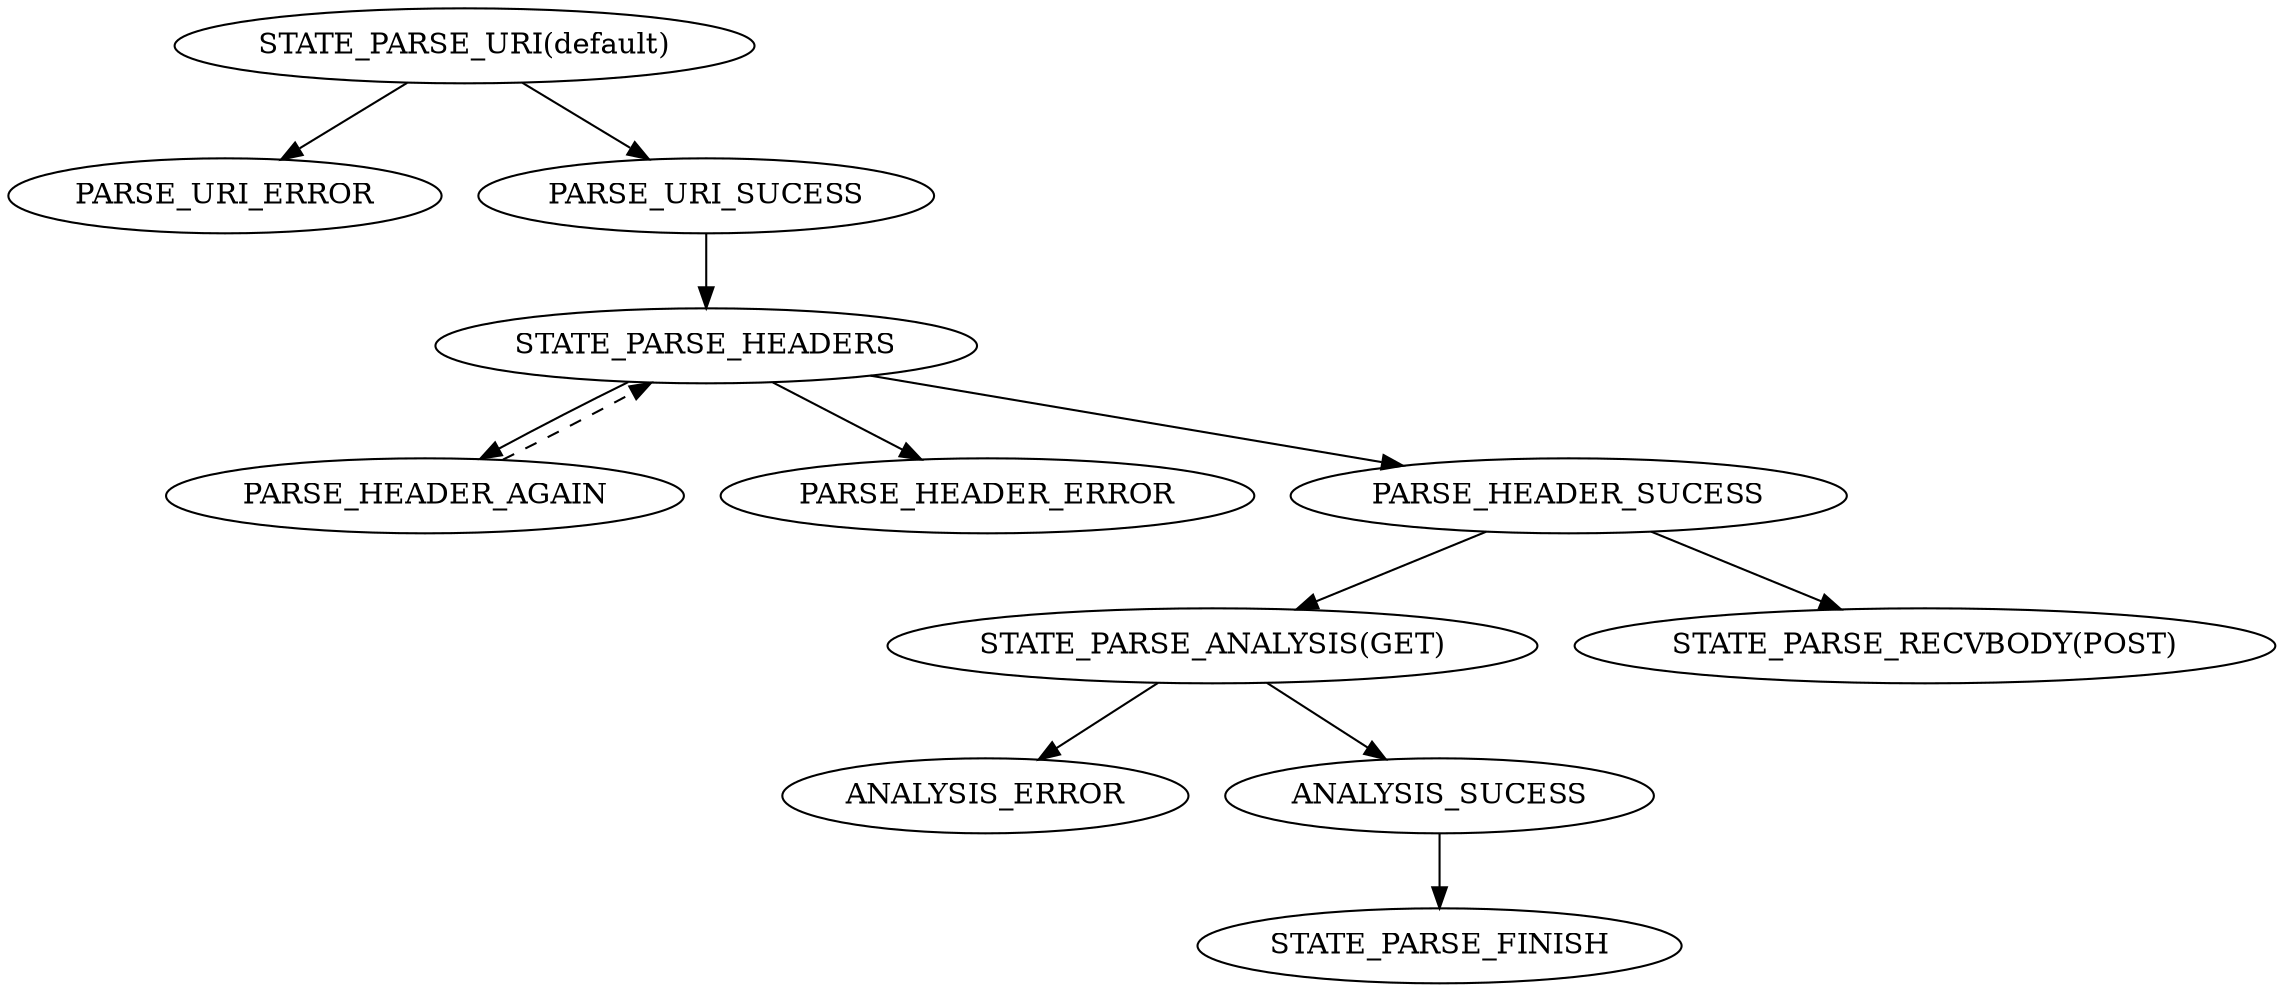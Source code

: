digraph{
    "STATE_PARSE_URI(default)" -> {"PARSE_URI_ERROR","PARSE_URI_SUCESS"};
    PARSE_URI_SUCESS -> STATE_PARSE_HEADERS
        -> {PARSE_HEADER_AGAIN,PARSE_HEADER_ERROR,PARSE_HEADER_SUCESS};
    PARSE_HEADER_AGAIN -> STATE_PARSE_HEADERS [style = dashed];
    PARSE_HEADER_SUCESS -> {"STATE_PARSE_ANALYSIS(GET)","STATE_PARSE_RECVBODY(POST)"};
    "STATE_PARSE_ANALYSIS(GET)" -> {"ANALYSIS_ERROR","ANALYSIS_SUCESS"};
        ANALYSIS_SUCESS -> STATE_PARSE_FINISH;

    //STATE_PARSE_URI(default) -> 1;
}
